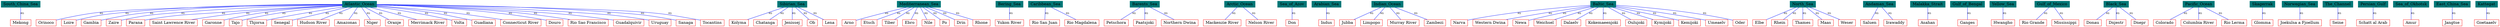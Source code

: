 digraph {
rankdir=BT
node [shape="box" style="solid" width=0 height=0 color="#FF0000"]
Mekong[label="Mekong"]
Orinoco[label="Orinoco"]
Kolyma[label="Kolyma"]
Chatanga[label="Chatanga"]
Arno[label="Arno"]
Yukon_River[label="Yukon River"]
Rio_San_Juan[label="Rio San Juan"]
Loire[label="Loire"]
Gambia[label="Gambia"]
Petschora[label="Petschora"]
Zaire[label="Zaire"]
Etsch[label="Etsch"]
Mackenzie_River[label="Mackenzie River"]
Parana[label="Parana"]
Saint_Lawrence_River[label="Saint Lawrence River"]
Don[label="Don"]
Garonne[label="Garonne"]
Tajo[label="Tajo"]
Nelson_River[label="Nelson River"]
Thjorsa[label="Thjorsa"]
Senegal[label="Senegal"]
Hudson_River[label="Hudson River"]
Indus[label="Indus"]
Paatsjoki[label="Paatsjoki"]
Jubba[label="Jubba"]
Limpopo[label="Limpopo"]
Jenissej[label="Jenissej"]
Narva[label="Narva"]
Amazonas[label="Amazonas"]
Elbe[label="Elbe"]
Saluen[label="Saluen"]
Asahan[label="Asahan"]
Ganges[label="Ganges"]
Niger[label="Niger"]
Western_Dwina[label="Western Dwina"]
Hwangho[label="Hwangho"]
Rio_Grande[label="Rio Grande"]
Oranje[label="Oranje"]
Donau[label="Donau"]
Mississippi[label="Mississippi"]
Newa[label="Newa"]
Weichsel[label="Weichsel"]
Dalaelv[label="Dalaelv"]
Colorado[label="Colorado"]
Glomma[label="Glomma"]
Merrimack_River[label="Merrimack River"]
Joekulsa_a_Fjoellum[label="Joekulsa a Fjoellum"]
Seine[label="Seine"]
Volta[label="Volta"]
Columbia_River[label="Columbia River"]
Kokemaeenjoki[label="Kokemaeenjoki"]
Rio_Magdalena[label="Rio Magdalena"]
Oulujoki[label="Oulujoki"]
Tiber[label="Tiber"]
Guadiana[label="Guadiana"]
Murray_River[label="Murray River"]
Kymijoki[label="Kymijoki"]
Schatt_al_Arab[label="Schatt al Arab"]
Ob[label="Ob"]
Dnjestr[label="Dnjestr"]
Northern_Dwina[label="Northern Dwina"]
Rhein[label="Rhein"]
Connecticut_River[label="Connecticut River"]
Thames[label="Thames"]
Maas[label="Maas"]
Ebro[label="Ebro"]
Rio_Lerma[label="Rio Lerma"]
Douro[label="Douro"]
Rio_Sao_Francisco[label="Rio Sao Francisco"]
Guadalquivir[label="Guadalquivir"]
Kemijoki[label="Kemijoki"]
Amur[label="Amur"]
Jangtse[label="Jangtse"]
Nile[label="Nile"]
Uruguay[label="Uruguay"]
Dnepr[label="Dnepr"]
Goetaaelv[label="Goetaaelv"]
Po[label="Po"]
Umeaelv[label="Umeaelv"]
Sanaga[label="Sanaga"]
Drin[label="Drin"]
Zambezi[label="Zambezi"]
Rhone[label="Rhone"]
Weser[label="Weser"]
Lena[label="Lena"]
Tocantins[label="Tocantins"]
Oder[label="Oder"]
Irawaddy[label="Irawaddy"]

node [shape="box" style="filled" width=0 height=0 color="#007777"]

edge [color="#000FFF" dir=none style=solid label="RS" fontname="Arial" fontcolor="#000000" fontsize="8"]
Amazonas -> Atlantic_Ocean
Amur -> Sea_of_Okhotsk
Arno -> Mediterranean_Sea
Asahan -> Malakka_Strait
Chatanga -> Sibirian_Sea
Colorado -> Pacific_Ocean
Columbia_River -> Pacific_Ocean
Connecticut_River -> Atlantic_Ocean
Dalaelv -> Baltic_Sea
Dnepr -> Black_Sea
Dnjestr -> Black_Sea
Don -> Sea_of_Azov
Donau -> Black_Sea
Douro -> Atlantic_Ocean
Drin -> Mediterranean_Sea
Ebro -> Mediterranean_Sea
Elbe -> North_Sea
Etsch -> Mediterranean_Sea
Gambia -> Atlantic_Ocean
Ganges -> Gulf_of_Bengal
Garonne -> Atlantic_Ocean
Glomma -> Skagerrak
Goetaaelv -> Kattegat
Guadalquivir -> Atlantic_Ocean
Guadiana -> Atlantic_Ocean
Hudson_River -> Atlantic_Ocean
Hwangho -> Yellow_Sea
Indus -> Arabian_Sea
Irawaddy -> Andaman_Sea
Jangtse -> East_China_Sea
Jenissej -> Sibirian_Sea
Joekulsa_a_Fjoellum -> Norwegian_Sea
Jubba -> Indian_Ocean
Kemijoki -> Baltic_Sea
Kokemaeenjoki -> Baltic_Sea
Kolyma -> Sibirian_Sea
Kymijoki -> Baltic_Sea
Lena -> Sibirian_Sea
Limpopo -> Indian_Ocean
Loire -> Atlantic_Ocean
Maas -> North_Sea
Mackenzie_River -> Arctic_Ocean
Mekong -> South_China_Sea
Merrimack_River -> Atlantic_Ocean
Mississippi -> Gulf_of_Mexico
Murray_River -> Indian_Ocean
Narva -> Baltic_Sea
Nelson_River -> Arctic_Ocean
Newa -> Baltic_Sea
Niger -> Atlantic_Ocean
Nile -> Mediterranean_Sea
Northern_Dwina -> Barents_Sea
Ob -> Sibirian_Sea
Oder -> Baltic_Sea
Oranje -> Atlantic_Ocean
Orinoco -> Atlantic_Ocean
Oulujoki -> Baltic_Sea
Paatsjoki -> Barents_Sea
Parana -> Atlantic_Ocean
Petschora -> Barents_Sea
Po -> Mediterranean_Sea
Rhein -> North_Sea
Rhone -> Mediterranean_Sea
Rio_Grande -> Gulf_of_Mexico
Rio_Lerma -> Pacific_Ocean
Rio_Magdalena -> Caribbean_Sea
Rio_San_Juan -> Caribbean_Sea
Rio_Sao_Francisco -> Atlantic_Ocean
Saint_Lawrence_River -> Atlantic_Ocean
Saluen -> Andaman_Sea
Sanaga -> Atlantic_Ocean
Schatt_al_Arab -> Persian_Gulf
Seine -> The_Channel
Senegal -> Atlantic_Ocean
Tajo -> Atlantic_Ocean
Thames -> North_Sea
Thjorsa -> Atlantic_Ocean
Tiber -> Mediterranean_Sea
Tocantins -> Atlantic_Ocean
Umeaelv -> Baltic_Sea
Uruguay -> Atlantic_Ocean
Volta -> Atlantic_Ocean
Weichsel -> Baltic_Sea
Weser -> North_Sea
Western_Dwina -> Baltic_Sea
Yukon_River -> Bering_Sea
Zaire -> Atlantic_Ocean
Zambezi -> Indian_Ocean

}
